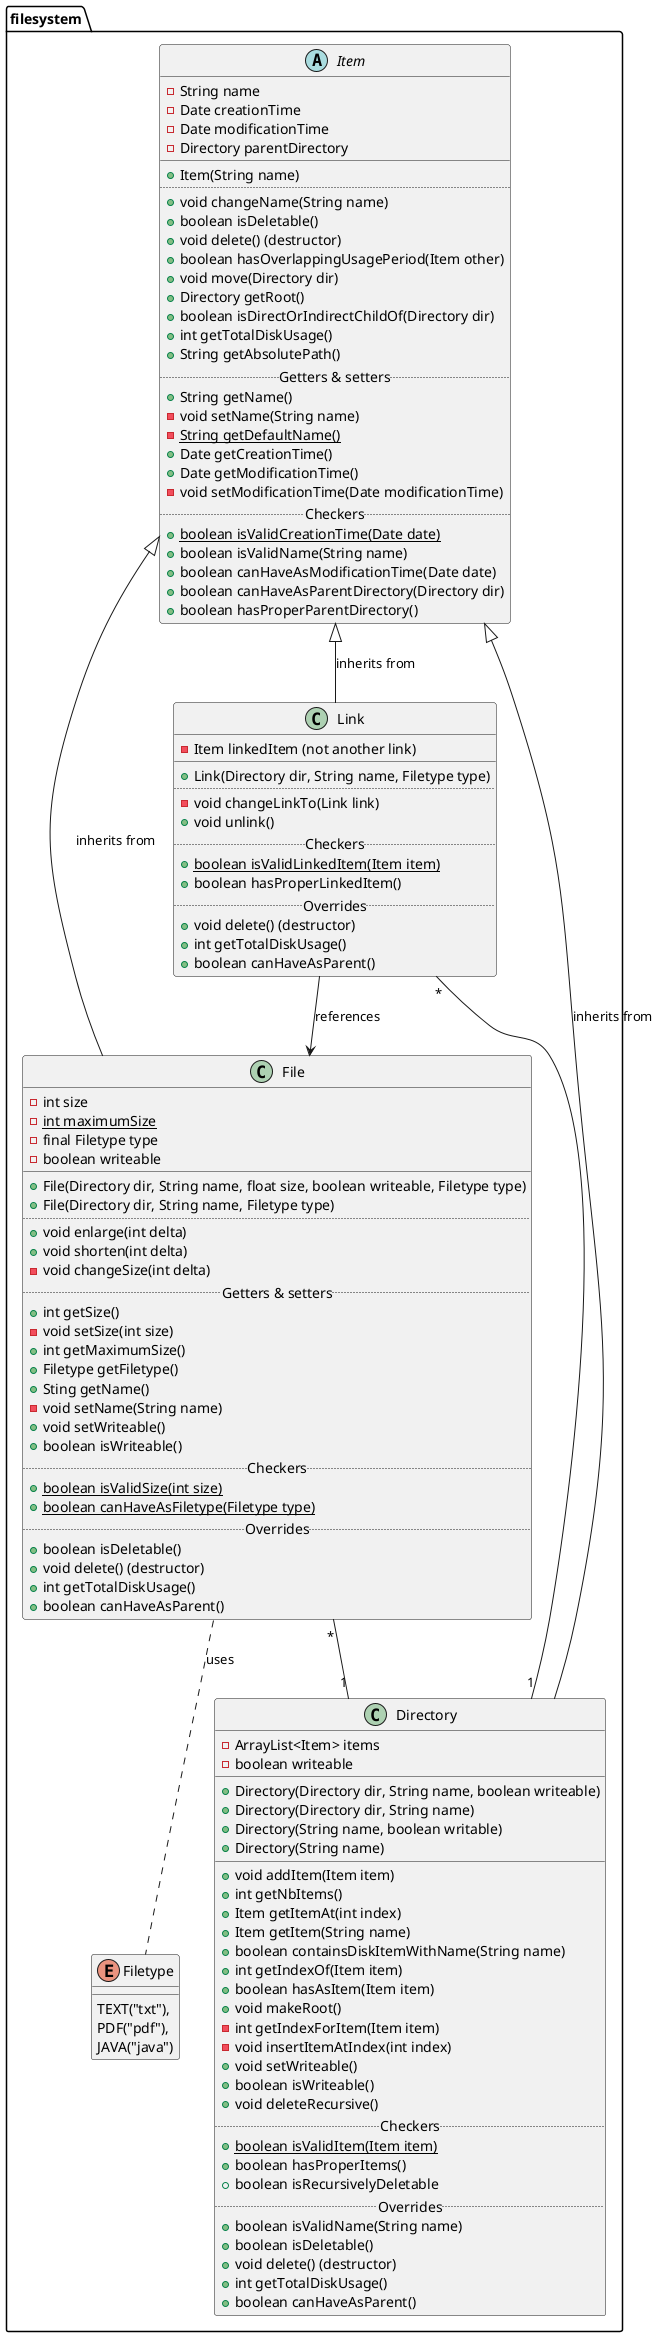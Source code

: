 @startuml

package filesystem {

abstract Item {
    - String name
    - Date creationTime
    - Date modificationTime
    - Directory parentDirectory
__
    + Item(String name)
..
    + void changeName(String name)
    + boolean isDeletable()
    + void delete() (destructor)
    + boolean hasOverlappingUsagePeriod(Item other)
    + void move(Directory dir)
    + Directory getRoot()
    + boolean isDirectOrIndirectChildOf(Directory dir)
    + int getTotalDiskUsage()
    + String getAbsolutePath()
..Getters & setters..
    + String getName()
    - void setName(String name)
    - {static} String getDefaultName()
    + Date getCreationTime()
    + Date getModificationTime()
    - void setModificationTime(Date modificationTime)
..Checkers..
    + {static} boolean isValidCreationTime(Date date)
    + boolean isValidName(String name)
    + boolean canHaveAsModificationTime(Date date)
    + boolean canHaveAsParentDirectory(Directory dir)
    + boolean hasProperParentDirectory()
}

class File {
    - int size
    - {static} int maximumSize
    - final Filetype type
    - boolean writeable
__
    + File(Directory dir, String name, float size, boolean writeable, Filetype type)
    + File(Directory dir, String name, Filetype type)
..
    + void enlarge(int delta)
    + void shorten(int delta)
    - void changeSize(int delta)
..Getters & setters..
    + int getSize()
    - void setSize(int size)
    + int getMaximumSize()
    + Filetype getFiletype()
    + Sting getName()
    - void setName(String name)
    + void setWriteable()
    + boolean isWriteable()
..Checkers..
    + {static} boolean isValidSize(int size)
    + {static} boolean canHaveAsFiletype(Filetype type)
..Overrides..
    + boolean isDeletable()
    + void delete() (destructor)
    + int getTotalDiskUsage()
    + boolean canHaveAsParent()
}

enum Filetype {
    TEXT("txt"),
    PDF("pdf"),
    JAVA("java")
}

class Directory {
    - ArrayList<Item> items
    - boolean writeable
__
    + Directory(Directory dir, String name, boolean writeable)
    + Directory(Directory dir, String name)
    + Directory(String name, boolean writable)
    + Directory(String name)
__
    + void addItem(Item item)
    + int getNbItems()
    + Item getItemAt(int index)
    + Item getItem(String name)
    + boolean containsDiskItemWithName(String name)
    + int getIndexOf(Item item)
    + boolean hasAsItem(Item item)
    + void makeRoot()
    - int getIndexForItem(Item item)
    - void insertItemAtIndex(int index)
    + void setWriteable()
    + boolean isWriteable()
    + void deleteRecursive()
..Checkers..
    + {static} boolean isValidItem(Item item)
    + boolean hasProperItems()
    + boolean isRecursivelyDeletable
.. Overrides ..
    + boolean isValidName(String name)
    + boolean isDeletable()
    + void delete() (destructor)
    + int getTotalDiskUsage()
    + boolean canHaveAsParent()
}

class Link {
    - Item linkedItem (not another link)
__
    + Link(Directory dir, String name, Filetype type)
..
    - void changeLinkTo(Link link)
    + void unlink()
..Checkers..
    + {static} boolean isValidLinkedItem(Item item)
    + boolean hasProperLinkedItem()
..Overrides..
    + void delete() (destructor)
    + int getTotalDiskUsage()
    + boolean canHaveAsParent()
}

Item <|-- Link: inherits from
Item <|-- File: inherits from
Item <|-- Directory: inherits from

File .. Filetype: uses

Link --> File: references
Link "*" -- "1" Directory
File "*" -- "1" Directory

}

@enduml
